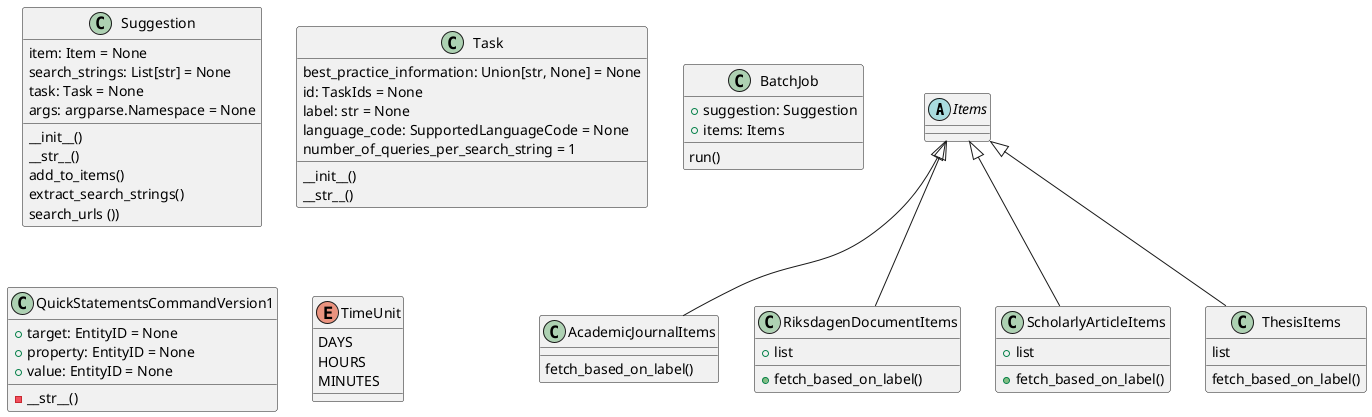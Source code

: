 @startuml
'https://plantuml.com/class-diagram

abstract class Items
Items <|-- AcademicJournalItems
Items <|-- RiksdagenDocumentItems
Items <|-- ScholarlyArticleItems
Items <|-- ThesisItems

'package helpers {
'}
class AcademicJournalItems {
fetch_based_on_label()
}
class RiksdagenDocumentItems {
+list
+fetch_based_on_label()
}

class ScholarlyArticleItems {
+list
+fetch_based_on_label()
}
class ThesisItems {
list
fetch_based_on_label()
}

class Suggestion {
    item: Item = None
    search_strings: List[str] = None
    task: Task = None
    args: argparse.Namespace = None
    __init__()
    __str__()
    add_to_items()
    extract_search_strings()
    search_urls ())
}

class Task {
    best_practice_information: Union[str, None] = None
    id: TaskIds = None
    label: str = None
    language_code: SupportedLanguageCode = None
    number_of_queries_per_search_string = 1
    __init__()
    __str__()
}

class BatchJob {
    +suggestion: Suggestion
    +items: Items
    run()
}
class QuickStatementsCommandVersion1 {
    +target: EntityID = None
    +property: EntityID = None
    +value: EntityID = None
    -__str__()
}

enum TimeUnit {
DAYS
HOURS
MINUTES
}

@enduml